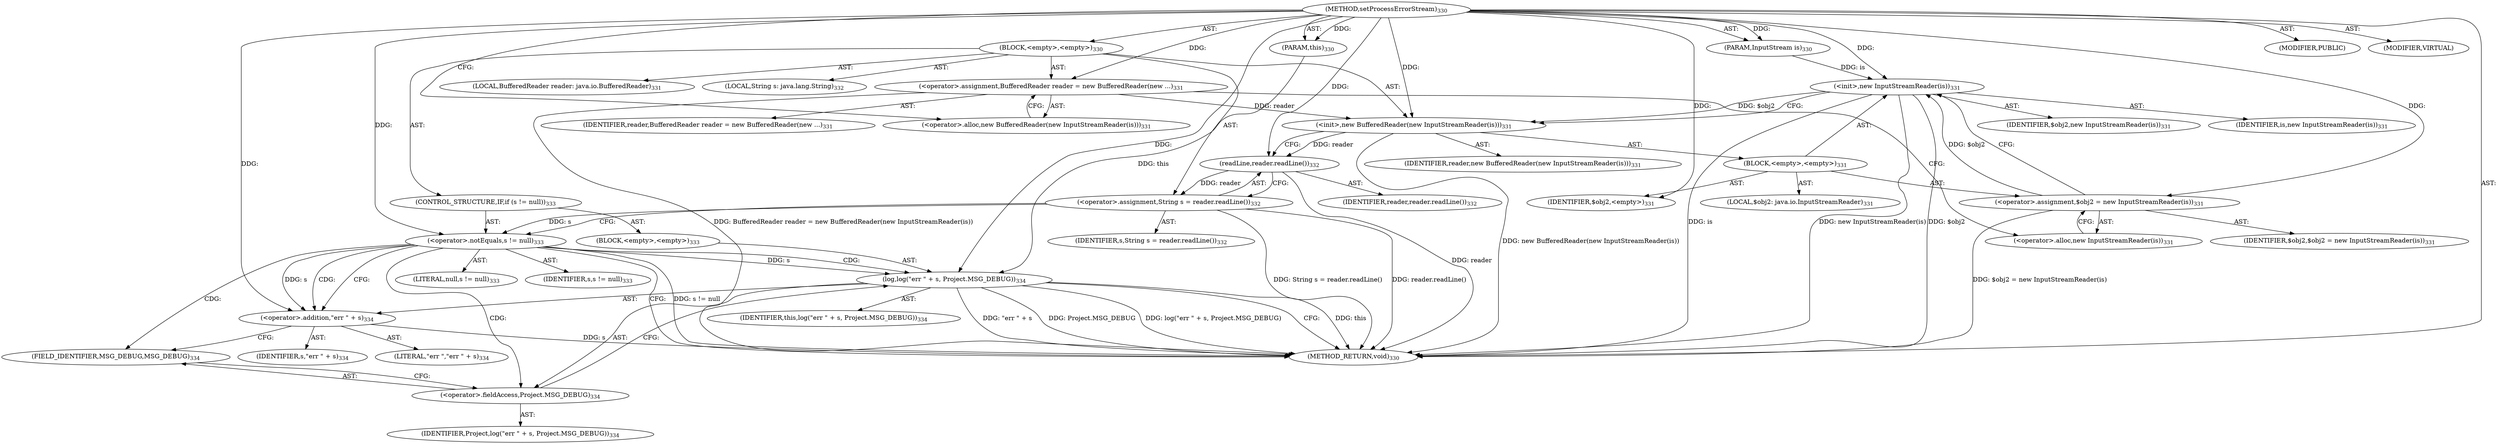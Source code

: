 digraph "setProcessErrorStream" {  
"111669149714" [label = <(METHOD,setProcessErrorStream)<SUB>330</SUB>> ]
"115964117000" [label = <(PARAM,this)<SUB>330</SUB>> ]
"115964117020" [label = <(PARAM,InputStream is)<SUB>330</SUB>> ]
"25769803803" [label = <(BLOCK,&lt;empty&gt;,&lt;empty&gt;)<SUB>330</SUB>> ]
"94489280519" [label = <(LOCAL,BufferedReader reader: java.io.BufferedReader)<SUB>331</SUB>> ]
"30064771193" [label = <(&lt;operator&gt;.assignment,BufferedReader reader = new BufferedReader(new ...)<SUB>331</SUB>> ]
"68719476834" [label = <(IDENTIFIER,reader,BufferedReader reader = new BufferedReader(new ...)<SUB>331</SUB>> ]
"30064771194" [label = <(&lt;operator&gt;.alloc,new BufferedReader(new InputStreamReader(is)))<SUB>331</SUB>> ]
"30064771195" [label = <(&lt;init&gt;,new BufferedReader(new InputStreamReader(is)))<SUB>331</SUB>> ]
"68719476835" [label = <(IDENTIFIER,reader,new BufferedReader(new InputStreamReader(is)))<SUB>331</SUB>> ]
"25769803804" [label = <(BLOCK,&lt;empty&gt;,&lt;empty&gt;)<SUB>331</SUB>> ]
"94489280520" [label = <(LOCAL,$obj2: java.io.InputStreamReader)<SUB>331</SUB>> ]
"30064771196" [label = <(&lt;operator&gt;.assignment,$obj2 = new InputStreamReader(is))<SUB>331</SUB>> ]
"68719476836" [label = <(IDENTIFIER,$obj2,$obj2 = new InputStreamReader(is))<SUB>331</SUB>> ]
"30064771197" [label = <(&lt;operator&gt;.alloc,new InputStreamReader(is))<SUB>331</SUB>> ]
"30064771198" [label = <(&lt;init&gt;,new InputStreamReader(is))<SUB>331</SUB>> ]
"68719476837" [label = <(IDENTIFIER,$obj2,new InputStreamReader(is))<SUB>331</SUB>> ]
"68719476838" [label = <(IDENTIFIER,is,new InputStreamReader(is))<SUB>331</SUB>> ]
"68719476839" [label = <(IDENTIFIER,$obj2,&lt;empty&gt;)<SUB>331</SUB>> ]
"94489280521" [label = <(LOCAL,String s: java.lang.String)<SUB>332</SUB>> ]
"30064771199" [label = <(&lt;operator&gt;.assignment,String s = reader.readLine())<SUB>332</SUB>> ]
"68719476840" [label = <(IDENTIFIER,s,String s = reader.readLine())<SUB>332</SUB>> ]
"30064771200" [label = <(readLine,reader.readLine())<SUB>332</SUB>> ]
"68719476841" [label = <(IDENTIFIER,reader,reader.readLine())<SUB>332</SUB>> ]
"47244640263" [label = <(CONTROL_STRUCTURE,IF,if (s != null))<SUB>333</SUB>> ]
"30064771201" [label = <(&lt;operator&gt;.notEquals,s != null)<SUB>333</SUB>> ]
"68719476842" [label = <(IDENTIFIER,s,s != null)<SUB>333</SUB>> ]
"90194313235" [label = <(LITERAL,null,s != null)<SUB>333</SUB>> ]
"25769803805" [label = <(BLOCK,&lt;empty&gt;,&lt;empty&gt;)<SUB>333</SUB>> ]
"30064771202" [label = <(log,log(&quot;err &quot; + s, Project.MSG_DEBUG))<SUB>334</SUB>> ]
"68719476763" [label = <(IDENTIFIER,this,log(&quot;err &quot; + s, Project.MSG_DEBUG))<SUB>334</SUB>> ]
"30064771203" [label = <(&lt;operator&gt;.addition,&quot;err &quot; + s)<SUB>334</SUB>> ]
"90194313236" [label = <(LITERAL,&quot;err &quot;,&quot;err &quot; + s)<SUB>334</SUB>> ]
"68719476843" [label = <(IDENTIFIER,s,&quot;err &quot; + s)<SUB>334</SUB>> ]
"30064771204" [label = <(&lt;operator&gt;.fieldAccess,Project.MSG_DEBUG)<SUB>334</SUB>> ]
"68719476844" [label = <(IDENTIFIER,Project,log(&quot;err &quot; + s, Project.MSG_DEBUG))<SUB>334</SUB>> ]
"55834574872" [label = <(FIELD_IDENTIFIER,MSG_DEBUG,MSG_DEBUG)<SUB>334</SUB>> ]
"133143986230" [label = <(MODIFIER,PUBLIC)> ]
"133143986231" [label = <(MODIFIER,VIRTUAL)> ]
"128849018898" [label = <(METHOD_RETURN,void)<SUB>330</SUB>> ]
  "111669149714" -> "115964117000"  [ label = "AST: "] 
  "111669149714" -> "115964117020"  [ label = "AST: "] 
  "111669149714" -> "25769803803"  [ label = "AST: "] 
  "111669149714" -> "133143986230"  [ label = "AST: "] 
  "111669149714" -> "133143986231"  [ label = "AST: "] 
  "111669149714" -> "128849018898"  [ label = "AST: "] 
  "25769803803" -> "94489280519"  [ label = "AST: "] 
  "25769803803" -> "30064771193"  [ label = "AST: "] 
  "25769803803" -> "30064771195"  [ label = "AST: "] 
  "25769803803" -> "94489280521"  [ label = "AST: "] 
  "25769803803" -> "30064771199"  [ label = "AST: "] 
  "25769803803" -> "47244640263"  [ label = "AST: "] 
  "30064771193" -> "68719476834"  [ label = "AST: "] 
  "30064771193" -> "30064771194"  [ label = "AST: "] 
  "30064771195" -> "68719476835"  [ label = "AST: "] 
  "30064771195" -> "25769803804"  [ label = "AST: "] 
  "25769803804" -> "94489280520"  [ label = "AST: "] 
  "25769803804" -> "30064771196"  [ label = "AST: "] 
  "25769803804" -> "30064771198"  [ label = "AST: "] 
  "25769803804" -> "68719476839"  [ label = "AST: "] 
  "30064771196" -> "68719476836"  [ label = "AST: "] 
  "30064771196" -> "30064771197"  [ label = "AST: "] 
  "30064771198" -> "68719476837"  [ label = "AST: "] 
  "30064771198" -> "68719476838"  [ label = "AST: "] 
  "30064771199" -> "68719476840"  [ label = "AST: "] 
  "30064771199" -> "30064771200"  [ label = "AST: "] 
  "30064771200" -> "68719476841"  [ label = "AST: "] 
  "47244640263" -> "30064771201"  [ label = "AST: "] 
  "47244640263" -> "25769803805"  [ label = "AST: "] 
  "30064771201" -> "68719476842"  [ label = "AST: "] 
  "30064771201" -> "90194313235"  [ label = "AST: "] 
  "25769803805" -> "30064771202"  [ label = "AST: "] 
  "30064771202" -> "68719476763"  [ label = "AST: "] 
  "30064771202" -> "30064771203"  [ label = "AST: "] 
  "30064771202" -> "30064771204"  [ label = "AST: "] 
  "30064771203" -> "90194313236"  [ label = "AST: "] 
  "30064771203" -> "68719476843"  [ label = "AST: "] 
  "30064771204" -> "68719476844"  [ label = "AST: "] 
  "30064771204" -> "55834574872"  [ label = "AST: "] 
  "30064771193" -> "30064771197"  [ label = "CFG: "] 
  "30064771195" -> "30064771200"  [ label = "CFG: "] 
  "30064771199" -> "30064771201"  [ label = "CFG: "] 
  "30064771194" -> "30064771193"  [ label = "CFG: "] 
  "30064771200" -> "30064771199"  [ label = "CFG: "] 
  "30064771201" -> "128849018898"  [ label = "CFG: "] 
  "30064771201" -> "30064771203"  [ label = "CFG: "] 
  "30064771196" -> "30064771198"  [ label = "CFG: "] 
  "30064771198" -> "30064771195"  [ label = "CFG: "] 
  "30064771202" -> "128849018898"  [ label = "CFG: "] 
  "30064771197" -> "30064771196"  [ label = "CFG: "] 
  "30064771203" -> "55834574872"  [ label = "CFG: "] 
  "30064771204" -> "30064771202"  [ label = "CFG: "] 
  "55834574872" -> "30064771204"  [ label = "CFG: "] 
  "111669149714" -> "30064771194"  [ label = "CFG: "] 
  "30064771193" -> "128849018898"  [ label = "DDG: BufferedReader reader = new BufferedReader(new InputStreamReader(is))"] 
  "30064771196" -> "128849018898"  [ label = "DDG: $obj2 = new InputStreamReader(is)"] 
  "30064771198" -> "128849018898"  [ label = "DDG: $obj2"] 
  "30064771198" -> "128849018898"  [ label = "DDG: is"] 
  "30064771198" -> "128849018898"  [ label = "DDG: new InputStreamReader(is)"] 
  "30064771195" -> "128849018898"  [ label = "DDG: new BufferedReader(new InputStreamReader(is))"] 
  "30064771200" -> "128849018898"  [ label = "DDG: reader"] 
  "30064771199" -> "128849018898"  [ label = "DDG: reader.readLine()"] 
  "30064771199" -> "128849018898"  [ label = "DDG: String s = reader.readLine()"] 
  "30064771201" -> "128849018898"  [ label = "DDG: s != null"] 
  "30064771202" -> "128849018898"  [ label = "DDG: this"] 
  "30064771203" -> "128849018898"  [ label = "DDG: s"] 
  "30064771202" -> "128849018898"  [ label = "DDG: &quot;err &quot; + s"] 
  "30064771202" -> "128849018898"  [ label = "DDG: Project.MSG_DEBUG"] 
  "30064771202" -> "128849018898"  [ label = "DDG: log(&quot;err &quot; + s, Project.MSG_DEBUG)"] 
  "111669149714" -> "115964117000"  [ label = "DDG: "] 
  "111669149714" -> "115964117020"  [ label = "DDG: "] 
  "111669149714" -> "30064771193"  [ label = "DDG: "] 
  "30064771200" -> "30064771199"  [ label = "DDG: reader"] 
  "30064771193" -> "30064771195"  [ label = "DDG: reader"] 
  "111669149714" -> "30064771195"  [ label = "DDG: "] 
  "30064771198" -> "30064771195"  [ label = "DDG: $obj2"] 
  "111669149714" -> "30064771196"  [ label = "DDG: "] 
  "111669149714" -> "68719476839"  [ label = "DDG: "] 
  "30064771195" -> "30064771200"  [ label = "DDG: reader"] 
  "111669149714" -> "30064771200"  [ label = "DDG: "] 
  "30064771199" -> "30064771201"  [ label = "DDG: s"] 
  "111669149714" -> "30064771201"  [ label = "DDG: "] 
  "30064771196" -> "30064771198"  [ label = "DDG: $obj2"] 
  "111669149714" -> "30064771198"  [ label = "DDG: "] 
  "115964117020" -> "30064771198"  [ label = "DDG: is"] 
  "115964117000" -> "30064771202"  [ label = "DDG: this"] 
  "111669149714" -> "30064771202"  [ label = "DDG: "] 
  "30064771201" -> "30064771202"  [ label = "DDG: s"] 
  "111669149714" -> "30064771203"  [ label = "DDG: "] 
  "30064771201" -> "30064771203"  [ label = "DDG: s"] 
  "30064771201" -> "30064771204"  [ label = "CDG: "] 
  "30064771201" -> "30064771203"  [ label = "CDG: "] 
  "30064771201" -> "55834574872"  [ label = "CDG: "] 
  "30064771201" -> "30064771202"  [ label = "CDG: "] 
}
